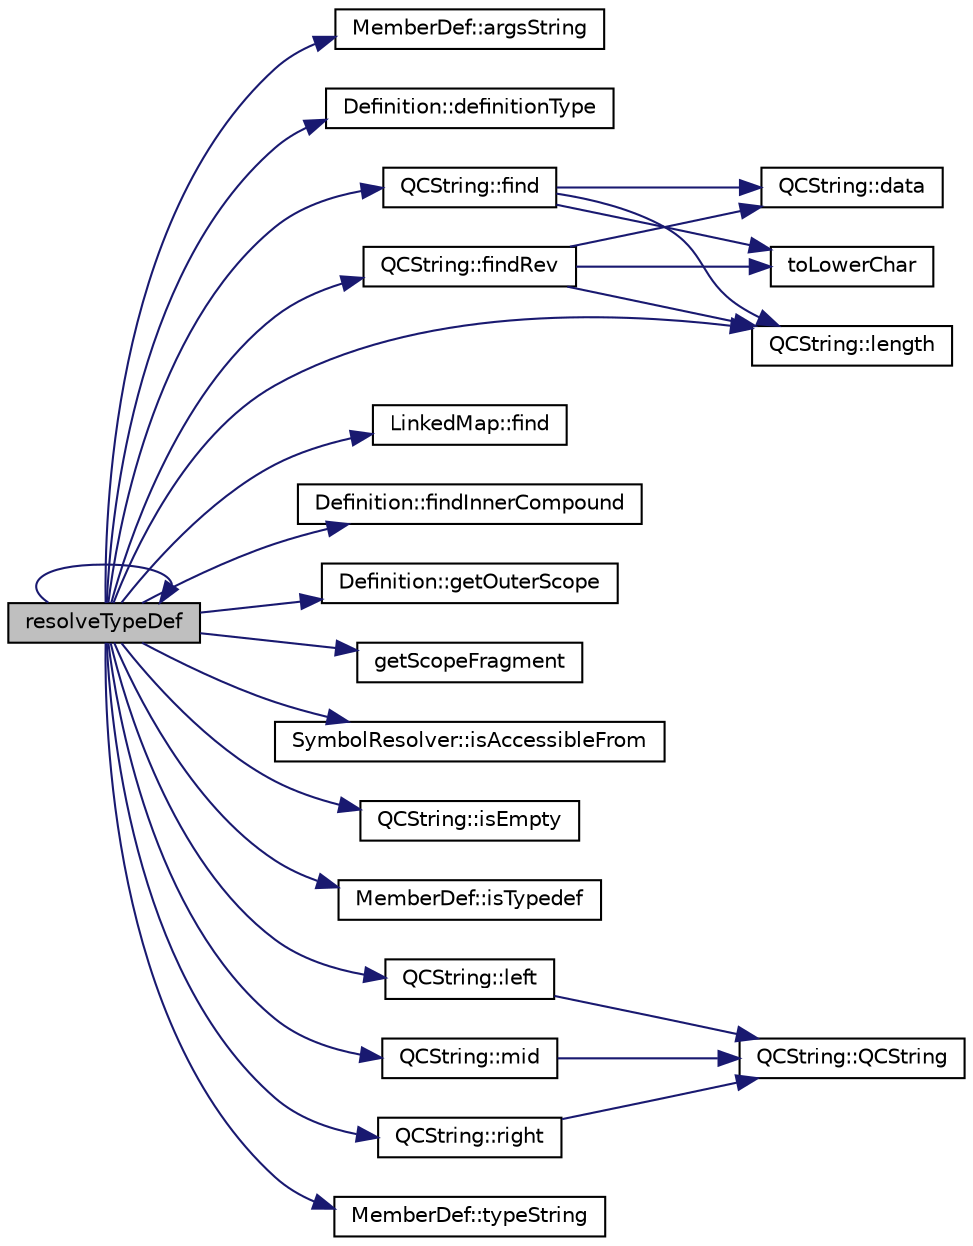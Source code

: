 digraph "resolveTypeDef"
{
 // LATEX_PDF_SIZE
  edge [fontname="Helvetica",fontsize="10",labelfontname="Helvetica",labelfontsize="10"];
  node [fontname="Helvetica",fontsize="10",shape=record];
  rankdir="LR";
  Node1 [label="resolveTypeDef",height=0.2,width=0.4,color="black", fillcolor="grey75", style="filled", fontcolor="black",tooltip=" "];
  Node1 -> Node2 [color="midnightblue",fontsize="10",style="solid"];
  Node2 [label="MemberDef::argsString",height=0.2,width=0.4,color="black", fillcolor="white", style="filled",URL="$classMemberDef.html#adfae3b8f49644ba27669daa9412e14a3",tooltip=" "];
  Node1 -> Node3 [color="midnightblue",fontsize="10",style="solid"];
  Node3 [label="Definition::definitionType",height=0.2,width=0.4,color="black", fillcolor="white", style="filled",URL="$classDefinition.html#a526c39074637d4b17a3f67df56d961ff",tooltip=" "];
  Node1 -> Node4 [color="midnightblue",fontsize="10",style="solid"];
  Node4 [label="QCString::find",height=0.2,width=0.4,color="black", fillcolor="white", style="filled",URL="$classQCString.html#a0182ece6b76dad6475dafb53e2faaf10",tooltip=" "];
  Node4 -> Node5 [color="midnightblue",fontsize="10",style="solid"];
  Node5 [label="QCString::data",height=0.2,width=0.4,color="black", fillcolor="white", style="filled",URL="$classQCString.html#ac3aa3ac1a1c36d3305eba22a2eb0d098",tooltip=" "];
  Node4 -> Node6 [color="midnightblue",fontsize="10",style="solid"];
  Node6 [label="QCString::length",height=0.2,width=0.4,color="black", fillcolor="white", style="filled",URL="$classQCString.html#ac52596733e9110b778019946d73fb268",tooltip=" "];
  Node4 -> Node7 [color="midnightblue",fontsize="10",style="solid"];
  Node7 [label="toLowerChar",height=0.2,width=0.4,color="black", fillcolor="white", style="filled",URL="$qcstring_8cpp.html#a4e545641f98651d4fb8299b407721f9b",tooltip=" "];
  Node1 -> Node8 [color="midnightblue",fontsize="10",style="solid"];
  Node8 [label="LinkedMap::find",height=0.2,width=0.4,color="black", fillcolor="white", style="filled",URL="$classLinkedMap.html#ad7659775b7de962b4fe0921456baf4f4",tooltip=" "];
  Node1 -> Node9 [color="midnightblue",fontsize="10",style="solid"];
  Node9 [label="Definition::findInnerCompound",height=0.2,width=0.4,color="black", fillcolor="white", style="filled",URL="$classDefinition.html#a99240810ee50ab17c2cb21b56651cf09",tooltip=" "];
  Node1 -> Node10 [color="midnightblue",fontsize="10",style="solid"];
  Node10 [label="QCString::findRev",height=0.2,width=0.4,color="black", fillcolor="white", style="filled",URL="$classQCString.html#ab47a6435c16d61d04fb448f1080b4e26",tooltip=" "];
  Node10 -> Node5 [color="midnightblue",fontsize="10",style="solid"];
  Node10 -> Node6 [color="midnightblue",fontsize="10",style="solid"];
  Node10 -> Node7 [color="midnightblue",fontsize="10",style="solid"];
  Node1 -> Node11 [color="midnightblue",fontsize="10",style="solid"];
  Node11 [label="Definition::getOuterScope",height=0.2,width=0.4,color="black", fillcolor="white", style="filled",URL="$classDefinition.html#acabf5ee4ca8de43bbcc5cd5736f150e5",tooltip=" "];
  Node1 -> Node12 [color="midnightblue",fontsize="10",style="solid"];
  Node12 [label="getScopeFragment",height=0.2,width=0.4,color="black", fillcolor="white", style="filled",URL="$util_8cpp.html#afd249e264b966d05a54b740e3d43ad6e",tooltip=" "];
  Node1 -> Node13 [color="midnightblue",fontsize="10",style="solid"];
  Node13 [label="SymbolResolver::isAccessibleFrom",height=0.2,width=0.4,color="black", fillcolor="white", style="filled",URL="$classSymbolResolver.html#a2d50ab34b5f003b3ee4c1283a414eca0",tooltip=" "];
  Node1 -> Node14 [color="midnightblue",fontsize="10",style="solid"];
  Node14 [label="QCString::isEmpty",height=0.2,width=0.4,color="black", fillcolor="white", style="filled",URL="$classQCString.html#a621c4090d69ad7d05ef8e5234376c3d8",tooltip=" "];
  Node1 -> Node15 [color="midnightblue",fontsize="10",style="solid"];
  Node15 [label="MemberDef::isTypedef",height=0.2,width=0.4,color="black", fillcolor="white", style="filled",URL="$classMemberDef.html#a4bd8f9b14007a57f53918a21258c284e",tooltip=" "];
  Node1 -> Node16 [color="midnightblue",fontsize="10",style="solid"];
  Node16 [label="QCString::left",height=0.2,width=0.4,color="black", fillcolor="white", style="filled",URL="$classQCString.html#aecf8b66312c4e97333219cc344c11a4f",tooltip=" "];
  Node16 -> Node17 [color="midnightblue",fontsize="10",style="solid"];
  Node17 [label="QCString::QCString",height=0.2,width=0.4,color="black", fillcolor="white", style="filled",URL="$classQCString.html#ad691e1087cc03e14e00d1147ae0ecab7",tooltip=" "];
  Node1 -> Node6 [color="midnightblue",fontsize="10",style="solid"];
  Node1 -> Node18 [color="midnightblue",fontsize="10",style="solid"];
  Node18 [label="QCString::mid",height=0.2,width=0.4,color="black", fillcolor="white", style="filled",URL="$classQCString.html#a27136caf9c0bc4daca574cda6f113551",tooltip=" "];
  Node18 -> Node17 [color="midnightblue",fontsize="10",style="solid"];
  Node1 -> Node1 [color="midnightblue",fontsize="10",style="solid"];
  Node1 -> Node19 [color="midnightblue",fontsize="10",style="solid"];
  Node19 [label="QCString::right",height=0.2,width=0.4,color="black", fillcolor="white", style="filled",URL="$classQCString.html#a8f4aa5417f6a834f28c7148a1fe262d5",tooltip=" "];
  Node19 -> Node17 [color="midnightblue",fontsize="10",style="solid"];
  Node1 -> Node20 [color="midnightblue",fontsize="10",style="solid"];
  Node20 [label="MemberDef::typeString",height=0.2,width=0.4,color="black", fillcolor="white", style="filled",URL="$classMemberDef.html#a0032c6e040cdec6d9c52dc75a790a884",tooltip=" "];
}
